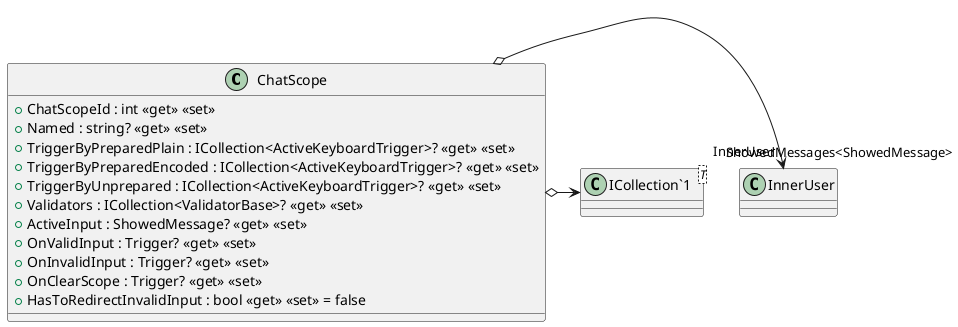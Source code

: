@startuml
class ChatScope {
    + ChatScopeId : int <<get>> <<set>>
    + Named : string? <<get>> <<set>>
    + TriggerByPreparedPlain : ICollection<ActiveKeyboardTrigger>? <<get>> <<set>>
    + TriggerByPreparedEncoded : ICollection<ActiveKeyboardTrigger>? <<get>> <<set>>
    + TriggerByUnprepared : ICollection<ActiveKeyboardTrigger>? <<get>> <<set>>
    + Validators : ICollection<ValidatorBase>? <<get>> <<set>>
    + ActiveInput : ShowedMessage? <<get>> <<set>>
    + OnValidInput : Trigger? <<get>> <<set>>
    + OnInvalidInput : Trigger? <<get>> <<set>>
    + OnClearScope : Trigger? <<get>> <<set>>
    + HasToRedirectInvalidInput : bool <<get>> <<set>> = false
}
class "ICollection`1"<T> {
}
ChatScope o-> "InnerUser" InnerUser
ChatScope o-> "ShowedMessages<ShowedMessage>" "ICollection`1"
@enduml
